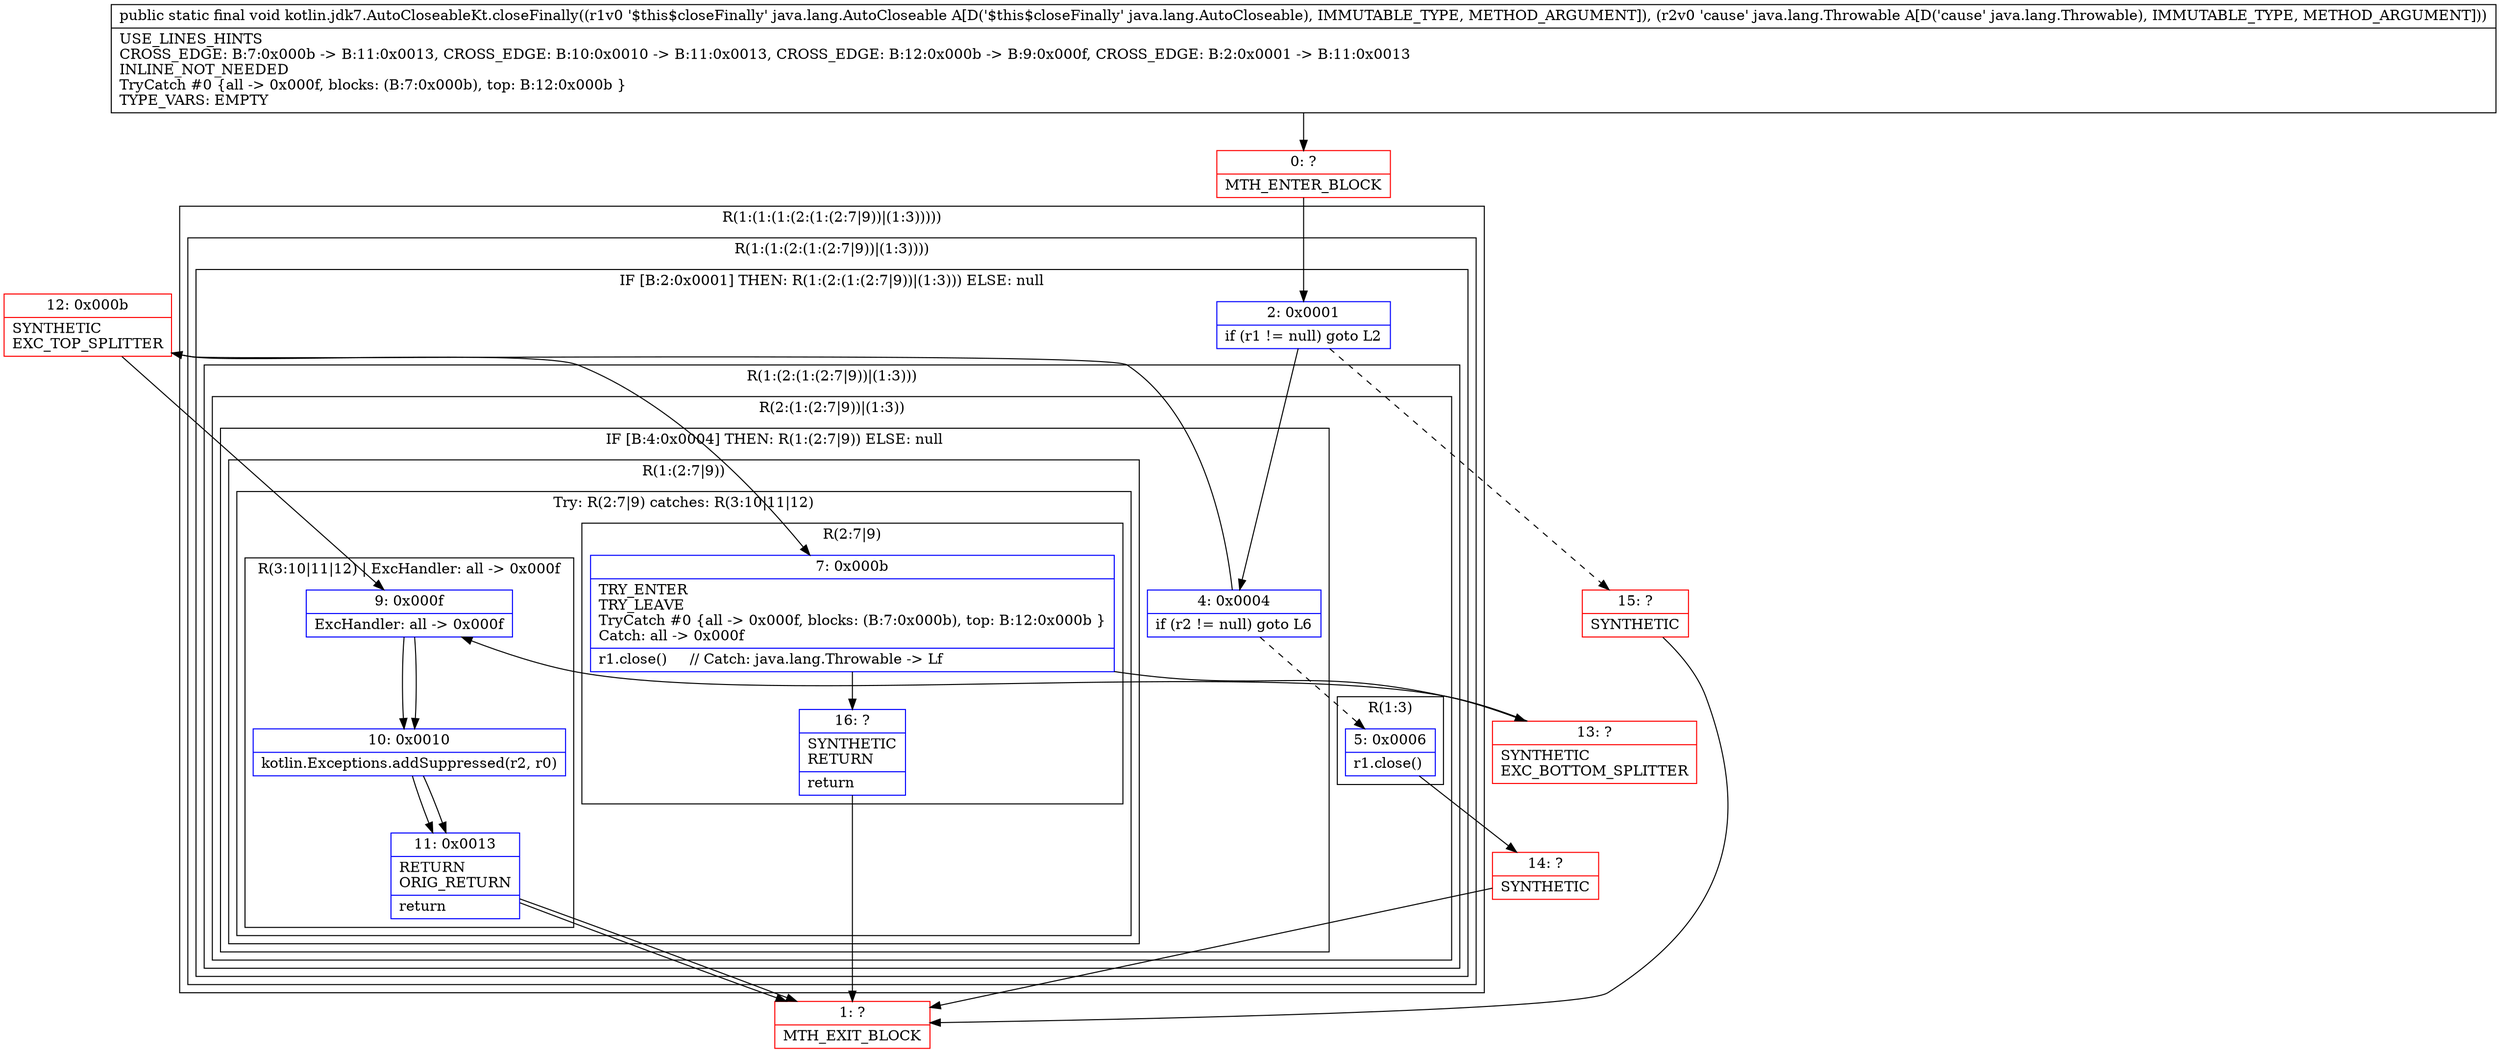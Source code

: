 digraph "CFG forkotlin.jdk7.AutoCloseableKt.closeFinally(Ljava\/lang\/AutoCloseable;Ljava\/lang\/Throwable;)V" {
subgraph cluster_Region_2136475152 {
label = "R(1:(1:(1:(2:(1:(2:7|9))|(1:3)))))";
node [shape=record,color=blue];
subgraph cluster_Region_1759933397 {
label = "R(1:(1:(2:(1:(2:7|9))|(1:3))))";
node [shape=record,color=blue];
subgraph cluster_IfRegion_1683274718 {
label = "IF [B:2:0x0001] THEN: R(1:(2:(1:(2:7|9))|(1:3))) ELSE: null";
node [shape=record,color=blue];
Node_2 [shape=record,label="{2\:\ 0x0001|if (r1 != null) goto L2\l}"];
subgraph cluster_Region_1894364221 {
label = "R(1:(2:(1:(2:7|9))|(1:3)))";
node [shape=record,color=blue];
subgraph cluster_Region_1329480886 {
label = "R(2:(1:(2:7|9))|(1:3))";
node [shape=record,color=blue];
subgraph cluster_IfRegion_337505887 {
label = "IF [B:4:0x0004] THEN: R(1:(2:7|9)) ELSE: null";
node [shape=record,color=blue];
Node_4 [shape=record,label="{4\:\ 0x0004|if (r2 != null) goto L6\l}"];
subgraph cluster_Region_1431711049 {
label = "R(1:(2:7|9))";
node [shape=record,color=blue];
subgraph cluster_TryCatchRegion_1755521922 {
label = "Try: R(2:7|9) catches: R(3:10|11|12)";
node [shape=record,color=blue];
subgraph cluster_Region_1426440660 {
label = "R(2:7|9)";
node [shape=record,color=blue];
Node_7 [shape=record,label="{7\:\ 0x000b|TRY_ENTER\lTRY_LEAVE\lTryCatch #0 \{all \-\> 0x000f, blocks: (B:7:0x000b), top: B:12:0x000b \}\lCatch: all \-\> 0x000f\l|r1.close()     \/\/ Catch: java.lang.Throwable \-\> Lf\l}"];
Node_16 [shape=record,label="{16\:\ ?|SYNTHETIC\lRETURN\l|return\l}"];
}
subgraph cluster_Region_781296189 {
label = "R(3:10|11|12) | ExcHandler: all \-\> 0x000f\l";
node [shape=record,color=blue];
Node_9 [shape=record,label="{9\:\ 0x000f|ExcHandler: all \-\> 0x000f\l}"];
Node_10 [shape=record,label="{10\:\ 0x0010|kotlin.Exceptions.addSuppressed(r2, r0)\l}"];
Node_11 [shape=record,label="{11\:\ 0x0013|RETURN\lORIG_RETURN\l|return\l}"];
}
}
}
}
subgraph cluster_Region_1254751939 {
label = "R(1:3)";
node [shape=record,color=blue];
Node_5 [shape=record,label="{5\:\ 0x0006|r1.close()\l}"];
}
}
}
}
}
}
subgraph cluster_Region_781296189 {
label = "R(3:10|11|12) | ExcHandler: all \-\> 0x000f\l";
node [shape=record,color=blue];
Node_9 [shape=record,label="{9\:\ 0x000f|ExcHandler: all \-\> 0x000f\l}"];
Node_10 [shape=record,label="{10\:\ 0x0010|kotlin.Exceptions.addSuppressed(r2, r0)\l}"];
Node_11 [shape=record,label="{11\:\ 0x0013|RETURN\lORIG_RETURN\l|return\l}"];
}
Node_0 [shape=record,color=red,label="{0\:\ ?|MTH_ENTER_BLOCK\l}"];
Node_14 [shape=record,color=red,label="{14\:\ ?|SYNTHETIC\l}"];
Node_1 [shape=record,color=red,label="{1\:\ ?|MTH_EXIT_BLOCK\l}"];
Node_12 [shape=record,color=red,label="{12\:\ 0x000b|SYNTHETIC\lEXC_TOP_SPLITTER\l}"];
Node_13 [shape=record,color=red,label="{13\:\ ?|SYNTHETIC\lEXC_BOTTOM_SPLITTER\l}"];
Node_15 [shape=record,color=red,label="{15\:\ ?|SYNTHETIC\l}"];
MethodNode[shape=record,label="{public static final void kotlin.jdk7.AutoCloseableKt.closeFinally((r1v0 '$this$closeFinally' java.lang.AutoCloseable A[D('$this$closeFinally' java.lang.AutoCloseable), IMMUTABLE_TYPE, METHOD_ARGUMENT]), (r2v0 'cause' java.lang.Throwable A[D('cause' java.lang.Throwable), IMMUTABLE_TYPE, METHOD_ARGUMENT]))  | USE_LINES_HINTS\lCROSS_EDGE: B:7:0x000b \-\> B:11:0x0013, CROSS_EDGE: B:10:0x0010 \-\> B:11:0x0013, CROSS_EDGE: B:12:0x000b \-\> B:9:0x000f, CROSS_EDGE: B:2:0x0001 \-\> B:11:0x0013\lINLINE_NOT_NEEDED\lTryCatch #0 \{all \-\> 0x000f, blocks: (B:7:0x000b), top: B:12:0x000b \}\lTYPE_VARS: EMPTY\l}"];
MethodNode -> Node_0;Node_2 -> Node_4;
Node_2 -> Node_15[style=dashed];
Node_4 -> Node_5[style=dashed];
Node_4 -> Node_12;
Node_7 -> Node_13;
Node_7 -> Node_16;
Node_16 -> Node_1;
Node_9 -> Node_10;
Node_10 -> Node_11;
Node_11 -> Node_1;
Node_5 -> Node_14;
Node_9 -> Node_10;
Node_10 -> Node_11;
Node_11 -> Node_1;
Node_0 -> Node_2;
Node_14 -> Node_1;
Node_12 -> Node_7;
Node_12 -> Node_9;
Node_13 -> Node_9;
Node_15 -> Node_1;
}

